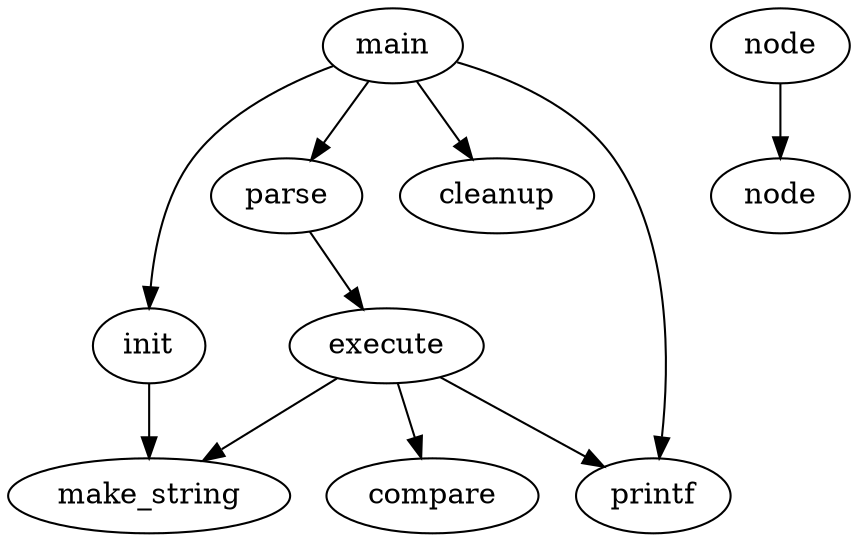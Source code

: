 digraph{
	main -> parse;
	parse -> execute;
    main -> init;
    main -> cleanup;
    execute -> make_string;
    execute -> printf
    init -> make_string;
    main -> printf;
	execute -> compare;
	{a [label="node"]}->{b [label="node"]};
}